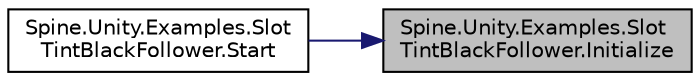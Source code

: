 digraph "Spine.Unity.Examples.SlotTintBlackFollower.Initialize"
{
 // LATEX_PDF_SIZE
  edge [fontname="Helvetica",fontsize="10",labelfontname="Helvetica",labelfontsize="10"];
  node [fontname="Helvetica",fontsize="10",shape=record];
  rankdir="RL";
  Node1 [label="Spine.Unity.Examples.Slot\lTintBlackFollower.Initialize",height=0.2,width=0.4,color="black", fillcolor="grey75", style="filled", fontcolor="black",tooltip=" "];
  Node1 -> Node2 [dir="back",color="midnightblue",fontsize="10",style="solid",fontname="Helvetica"];
  Node2 [label="Spine.Unity.Examples.Slot\lTintBlackFollower.Start",height=0.2,width=0.4,color="black", fillcolor="white", style="filled",URL="$class_spine_1_1_unity_1_1_examples_1_1_slot_tint_black_follower.html#aa255d19266b82e83ed89e7ad84fffdd0",tooltip=" "];
}
